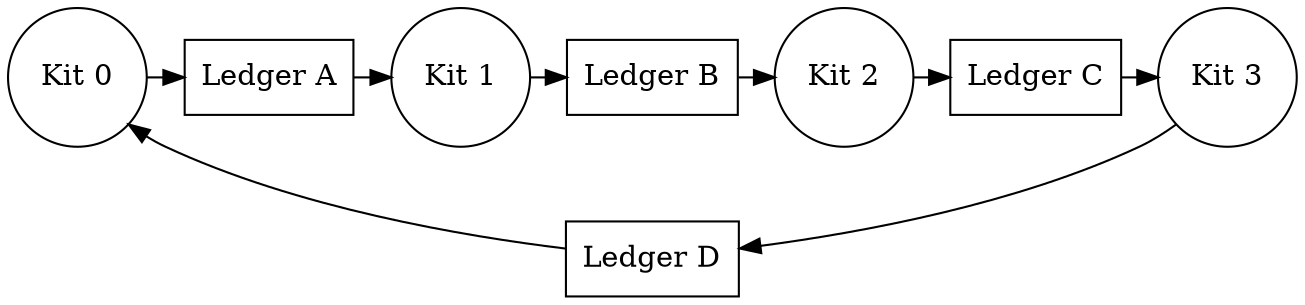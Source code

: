 digraph ILP {
  
  k0 [label="Kit 0",shape="circle"]
  k1 [label="Kit 1",shape="circle"]
  k2 [label="Kit 2",shape="circle"]
  k3 [label="Kit 3",shape="circle"]

  la [label="Ledger A",shape="box"]
  lb [label="Ledger B",shape="box"]
  lc [label="Ledger C",shape="box"]
  ld [label="Ledger D",shape="box"]

  {rank = same; k0; la; k1; lb; k2; lc; k3}

  k0 -> la -> k1 -> lb -> k2 -> lc -> k3 -> ld -> k0
}
